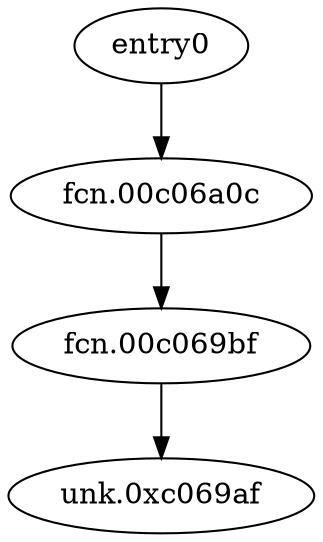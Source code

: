 digraph code {
  "0x00c067a0" [label="entry0"];
  "0x00c067a0" -> "0x00c06a0c";
  "0x00c06a0c" [label="fcn.00c06a0c"];
  "0x00c06a0c" [label="fcn.00c06a0c"];
  "0x00c06a0c" -> "0x00c069bf";
  "0x00c069bf" [label="fcn.00c069bf"];
  "0x00c069bf" [label="fcn.00c069bf"];
  "0x00c069bf" -> "0x00c069af";
  "0x00c069af" [label="unk.0xc069af"];
}